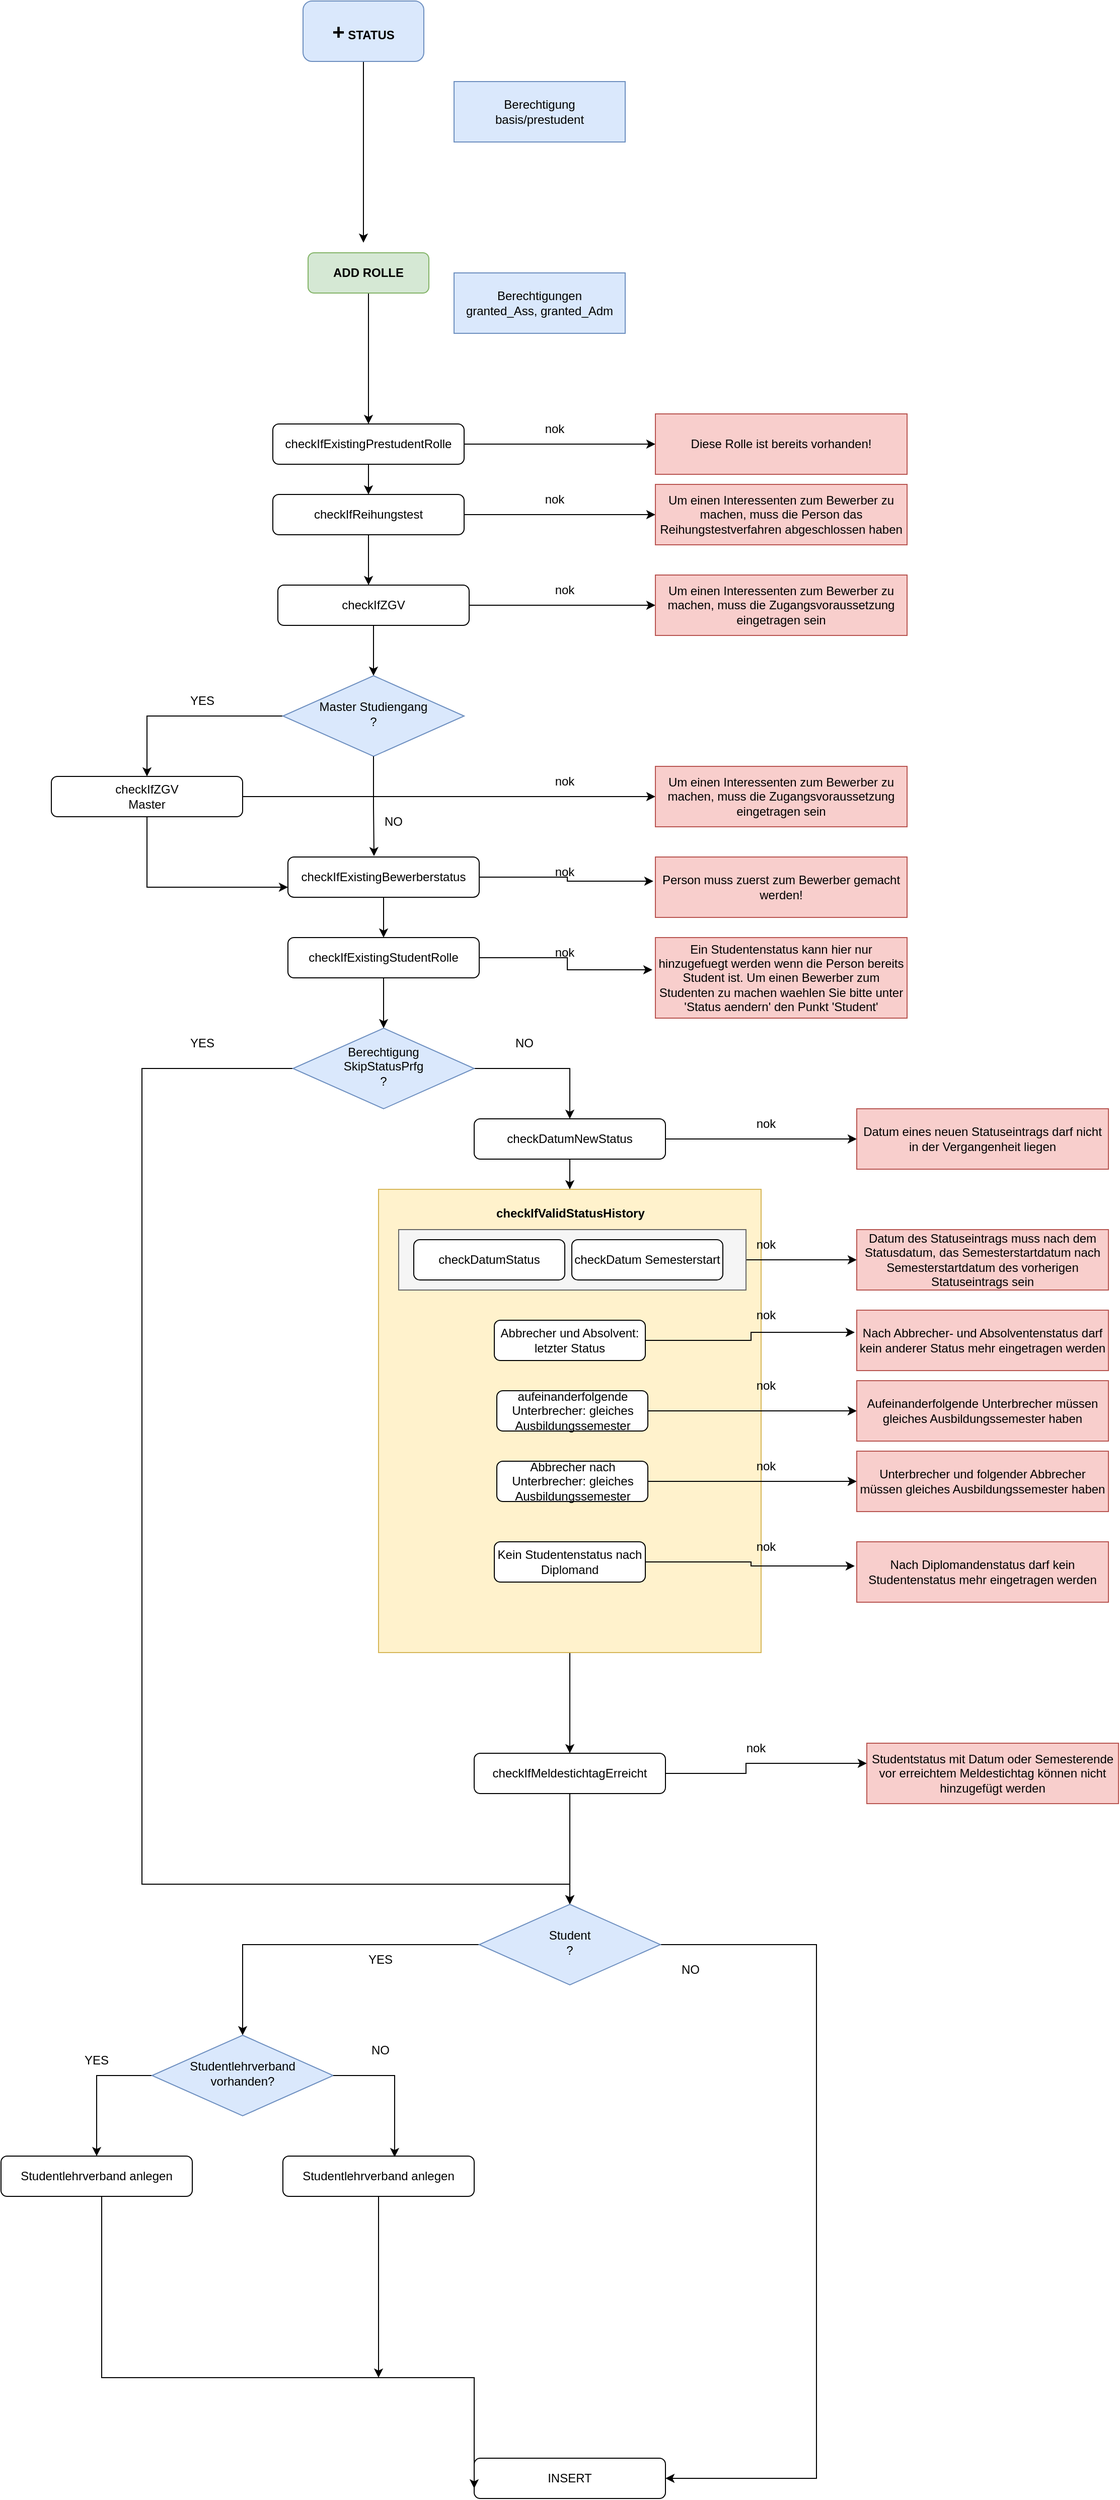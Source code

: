 <mxfile version="24.0.2" type="github" pages="2">
  <diagram id="C5RBs43oDa-KdzZeNtuy" name="NEU">
    <mxGraphModel dx="1364" dy="2084" grid="1" gridSize="10" guides="1" tooltips="1" connect="1" arrows="1" fold="1" page="1" pageScale="1" pageWidth="827" pageHeight="1169" math="0" shadow="0">
      <root>
        <mxCell id="WIyWlLk6GJQsqaUBKTNV-0" />
        <mxCell id="WIyWlLk6GJQsqaUBKTNV-1" parent="WIyWlLk6GJQsqaUBKTNV-0" />
        <mxCell id="WgASScShHNSzTHXfoos--40" style="edgeStyle=orthogonalEdgeStyle;rounded=0;orthogonalLoop=1;jettySize=auto;html=1;exitX=0.5;exitY=1;exitDx=0;exitDy=0;" edge="1" parent="WIyWlLk6GJQsqaUBKTNV-1" source="-ehW3rLhOxkiwHF0LanA-50">
          <mxGeometry relative="1" as="geometry">
            <mxPoint x="675" y="1300" as="targetPoint" />
          </mxGeometry>
        </mxCell>
        <mxCell id="BZ78nhbLjU7jXCVthc9n-18" style="edgeStyle=orthogonalEdgeStyle;rounded=0;orthogonalLoop=1;jettySize=auto;html=1;" edge="1" parent="WIyWlLk6GJQsqaUBKTNV-1" source="-ehW3rLhOxkiwHF0LanA-50">
          <mxGeometry relative="1" as="geometry">
            <mxPoint x="675" y="1400" as="targetPoint" />
          </mxGeometry>
        </mxCell>
        <mxCell id="-ehW3rLhOxkiwHF0LanA-50" value="" style="rounded=0;whiteSpace=wrap;html=1;fillColor=#fff2cc;strokeColor=#d6b656;" parent="WIyWlLk6GJQsqaUBKTNV-1" vertex="1">
          <mxGeometry x="485" y="840" width="380" height="460" as="geometry" />
        </mxCell>
        <mxCell id="WgASScShHNSzTHXfoos--30" style="edgeStyle=orthogonalEdgeStyle;rounded=0;orthogonalLoop=1;jettySize=auto;html=1;exitX=1;exitY=0.5;exitDx=0;exitDy=0;entryX=0;entryY=0.5;entryDx=0;entryDy=0;" edge="1" parent="WIyWlLk6GJQsqaUBKTNV-1" source="WgASScShHNSzTHXfoos--25" target="WgASScShHNSzTHXfoos--27">
          <mxGeometry relative="1" as="geometry" />
        </mxCell>
        <mxCell id="WgASScShHNSzTHXfoos--25" value="" style="rounded=0;whiteSpace=wrap;html=1;fillStyle=auto;fillColor=#f5f5f5;strokeColor=#666666;fontColor=#333333;" vertex="1" parent="WIyWlLk6GJQsqaUBKTNV-1">
          <mxGeometry x="505" y="880" width="345" height="60" as="geometry" />
        </mxCell>
        <mxCell id="WgASScShHNSzTHXfoos--46" style="edgeStyle=orthogonalEdgeStyle;rounded=0;orthogonalLoop=1;jettySize=auto;html=1;entryX=0.5;entryY=0;entryDx=0;entryDy=0;" edge="1" parent="WIyWlLk6GJQsqaUBKTNV-1" source="WIyWlLk6GJQsqaUBKTNV-3" target="-ehW3rLhOxkiwHF0LanA-3">
          <mxGeometry relative="1" as="geometry" />
        </mxCell>
        <mxCell id="WIyWlLk6GJQsqaUBKTNV-3" value="ADD ROLLE" style="rounded=1;whiteSpace=wrap;html=1;fontSize=12;glass=0;strokeWidth=1;shadow=0;fillColor=#d5e8d4;strokeColor=#82b366;fontStyle=1" parent="WIyWlLk6GJQsqaUBKTNV-1" vertex="1">
          <mxGeometry x="415" y="-90" width="120" height="40" as="geometry" />
        </mxCell>
        <mxCell id="-ehW3rLhOxkiwHF0LanA-60" style="edgeStyle=orthogonalEdgeStyle;rounded=0;orthogonalLoop=1;jettySize=auto;html=1;exitX=1;exitY=0.5;exitDx=0;exitDy=0;" parent="WIyWlLk6GJQsqaUBKTNV-1" source="WIyWlLk6GJQsqaUBKTNV-10" target="-ehW3rLhOxkiwHF0LanA-15" edge="1">
          <mxGeometry relative="1" as="geometry" />
        </mxCell>
        <mxCell id="-ehW3rLhOxkiwHF0LanA-64" style="edgeStyle=orthogonalEdgeStyle;rounded=0;orthogonalLoop=1;jettySize=auto;html=1;exitX=0;exitY=0.5;exitDx=0;exitDy=0;entryX=0.5;entryY=0;entryDx=0;entryDy=0;" parent="WIyWlLk6GJQsqaUBKTNV-1" source="WIyWlLk6GJQsqaUBKTNV-10" target="BZ78nhbLjU7jXCVthc9n-11" edge="1">
          <mxGeometry relative="1" as="geometry">
            <Array as="points">
              <mxPoint x="250" y="720" />
              <mxPoint x="250" y="1530" />
              <mxPoint x="675" y="1530" />
            </Array>
            <mxPoint x="315" y="1390" as="targetPoint" />
          </mxGeometry>
        </mxCell>
        <mxCell id="WIyWlLk6GJQsqaUBKTNV-10" value="&lt;div&gt;Berechtigung&lt;/div&gt;&lt;div&gt;SkipStatusPrfg&lt;br&gt;&lt;/div&gt;&lt;div&gt;?&lt;br&gt;&lt;/div&gt;" style="rhombus;whiteSpace=wrap;html=1;shadow=0;fontFamily=Helvetica;fontSize=12;align=center;strokeWidth=1;spacing=6;spacingTop=-4;fillColor=#dae8fc;strokeColor=#6c8ebf;" parent="WIyWlLk6GJQsqaUBKTNV-1" vertex="1">
          <mxGeometry x="400" y="680" width="180" height="80" as="geometry" />
        </mxCell>
        <mxCell id="-ehW3rLhOxkiwHF0LanA-2" value="&lt;div&gt;Berechtigungen&lt;/div&gt;&lt;div&gt;granted_Ass, granted_Adm&lt;br&gt; &lt;/div&gt;" style="rounded=0;whiteSpace=wrap;html=1;fillColor=#dae8fc;strokeColor=#6c8ebf;" parent="WIyWlLk6GJQsqaUBKTNV-1" vertex="1">
          <mxGeometry x="560" y="-70" width="170" height="60" as="geometry" />
        </mxCell>
        <mxCell id="-ehW3rLhOxkiwHF0LanA-38" style="edgeStyle=orthogonalEdgeStyle;rounded=0;orthogonalLoop=1;jettySize=auto;html=1;entryX=0.5;entryY=0;entryDx=0;entryDy=0;" parent="WIyWlLk6GJQsqaUBKTNV-1" source="-ehW3rLhOxkiwHF0LanA-3" target="-ehW3rLhOxkiwHF0LanA-6" edge="1">
          <mxGeometry relative="1" as="geometry" />
        </mxCell>
        <mxCell id="WgASScShHNSzTHXfoos--16" style="edgeStyle=orthogonalEdgeStyle;rounded=0;orthogonalLoop=1;jettySize=auto;html=1;exitX=1;exitY=0.5;exitDx=0;exitDy=0;entryX=0;entryY=0.5;entryDx=0;entryDy=0;" edge="1" parent="WIyWlLk6GJQsqaUBKTNV-1" source="-ehW3rLhOxkiwHF0LanA-3" target="WgASScShHNSzTHXfoos--14">
          <mxGeometry relative="1" as="geometry" />
        </mxCell>
        <mxCell id="-ehW3rLhOxkiwHF0LanA-3" value="&lt;div&gt;checkIfExistingPrestudentRolle&lt;/div&gt;" style="rounded=1;whiteSpace=wrap;html=1;fontSize=12;glass=0;strokeWidth=1;shadow=0;" parent="WIyWlLk6GJQsqaUBKTNV-1" vertex="1">
          <mxGeometry x="380" y="80" width="190" height="40" as="geometry" />
        </mxCell>
        <mxCell id="WgASScShHNSzTHXfoos--13" style="edgeStyle=orthogonalEdgeStyle;rounded=0;orthogonalLoop=1;jettySize=auto;html=1;exitX=1;exitY=0.5;exitDx=0;exitDy=0;" edge="1" parent="WIyWlLk6GJQsqaUBKTNV-1" source="-ehW3rLhOxkiwHF0LanA-6" target="WgASScShHNSzTHXfoos--11">
          <mxGeometry relative="1" as="geometry" />
        </mxCell>
        <mxCell id="-ehW3rLhOxkiwHF0LanA-6" value="&lt;div&gt;checkIfReihungstest&lt;/div&gt;" style="rounded=1;whiteSpace=wrap;html=1;fontSize=12;glass=0;strokeWidth=1;shadow=0;" parent="WIyWlLk6GJQsqaUBKTNV-1" vertex="1">
          <mxGeometry x="380" y="150" width="190" height="40" as="geometry" />
        </mxCell>
        <mxCell id="-ehW3rLhOxkiwHF0LanA-40" style="edgeStyle=orthogonalEdgeStyle;rounded=0;orthogonalLoop=1;jettySize=auto;html=1;entryX=0.5;entryY=0;entryDx=0;entryDy=0;" parent="WIyWlLk6GJQsqaUBKTNV-1" source="-ehW3rLhOxkiwHF0LanA-7" target="-ehW3rLhOxkiwHF0LanA-19" edge="1">
          <mxGeometry relative="1" as="geometry" />
        </mxCell>
        <mxCell id="WgASScShHNSzTHXfoos--5" style="edgeStyle=orthogonalEdgeStyle;rounded=0;orthogonalLoop=1;jettySize=auto;html=1;exitX=1;exitY=0.5;exitDx=0;exitDy=0;" edge="1" parent="WIyWlLk6GJQsqaUBKTNV-1" source="-ehW3rLhOxkiwHF0LanA-7" target="WgASScShHNSzTHXfoos--4">
          <mxGeometry relative="1" as="geometry" />
        </mxCell>
        <mxCell id="-ehW3rLhOxkiwHF0LanA-7" value="&lt;div&gt;checkIfZGV&lt;/div&gt;" style="rounded=1;whiteSpace=wrap;html=1;fontSize=12;glass=0;strokeWidth=1;shadow=0;" parent="WIyWlLk6GJQsqaUBKTNV-1" vertex="1">
          <mxGeometry x="385" y="240" width="190" height="40" as="geometry" />
        </mxCell>
        <mxCell id="-ehW3rLhOxkiwHF0LanA-31" style="edgeStyle=orthogonalEdgeStyle;rounded=0;orthogonalLoop=1;jettySize=auto;html=1;exitX=0.5;exitY=1;exitDx=0;exitDy=0;entryX=0;entryY=0.75;entryDx=0;entryDy=0;" parent="WIyWlLk6GJQsqaUBKTNV-1" source="-ehW3rLhOxkiwHF0LanA-9" target="-ehW3rLhOxkiwHF0LanA-10" edge="1">
          <mxGeometry relative="1" as="geometry" />
        </mxCell>
        <mxCell id="WgASScShHNSzTHXfoos--7" style="edgeStyle=orthogonalEdgeStyle;rounded=0;orthogonalLoop=1;jettySize=auto;html=1;" edge="1" parent="WIyWlLk6GJQsqaUBKTNV-1" source="-ehW3rLhOxkiwHF0LanA-9" target="WgASScShHNSzTHXfoos--6">
          <mxGeometry relative="1" as="geometry" />
        </mxCell>
        <mxCell id="-ehW3rLhOxkiwHF0LanA-9" value="&lt;div&gt;checkIfZGV&lt;/div&gt;Master" style="rounded=1;whiteSpace=wrap;html=1;fontSize=12;glass=0;strokeWidth=1;shadow=0;" parent="WIyWlLk6GJQsqaUBKTNV-1" vertex="1">
          <mxGeometry x="160" y="430" width="190" height="40" as="geometry" />
        </mxCell>
        <mxCell id="-ehW3rLhOxkiwHF0LanA-32" style="edgeStyle=orthogonalEdgeStyle;rounded=0;orthogonalLoop=1;jettySize=auto;html=1;entryX=0.5;entryY=0;entryDx=0;entryDy=0;" parent="WIyWlLk6GJQsqaUBKTNV-1" source="-ehW3rLhOxkiwHF0LanA-10" target="-ehW3rLhOxkiwHF0LanA-11" edge="1">
          <mxGeometry relative="1" as="geometry" />
        </mxCell>
        <mxCell id="-ehW3rLhOxkiwHF0LanA-10" value="&lt;div&gt;checkIfExistingBewerberstatus&lt;/div&gt;" style="rounded=1;whiteSpace=wrap;html=1;fontSize=12;glass=0;strokeWidth=1;shadow=0;" parent="WIyWlLk6GJQsqaUBKTNV-1" vertex="1">
          <mxGeometry x="395" y="510" width="190" height="40" as="geometry" />
        </mxCell>
        <mxCell id="-ehW3rLhOxkiwHF0LanA-33" value="" style="edgeStyle=orthogonalEdgeStyle;rounded=0;orthogonalLoop=1;jettySize=auto;html=1;" parent="WIyWlLk6GJQsqaUBKTNV-1" source="-ehW3rLhOxkiwHF0LanA-11" target="WIyWlLk6GJQsqaUBKTNV-10" edge="1">
          <mxGeometry relative="1" as="geometry" />
        </mxCell>
        <mxCell id="-ehW3rLhOxkiwHF0LanA-11" value="&lt;div&gt;checkIfExistingStudentRolle&lt;/div&gt;" style="rounded=1;whiteSpace=wrap;html=1;fontSize=12;glass=0;strokeWidth=1;shadow=0;" parent="WIyWlLk6GJQsqaUBKTNV-1" vertex="1">
          <mxGeometry x="395" y="590" width="190" height="40" as="geometry" />
        </mxCell>
        <mxCell id="-ehW3rLhOxkiwHF0LanA-14" value="NO" style="text;html=1;align=center;verticalAlign=middle;whiteSpace=wrap;rounded=0;" parent="WIyWlLk6GJQsqaUBKTNV-1" vertex="1">
          <mxGeometry x="600" y="680" width="60" height="30" as="geometry" />
        </mxCell>
        <mxCell id="-ehW3rLhOxkiwHF0LanA-42" style="edgeStyle=orthogonalEdgeStyle;rounded=0;orthogonalLoop=1;jettySize=auto;html=1;" parent="WIyWlLk6GJQsqaUBKTNV-1" source="-ehW3rLhOxkiwHF0LanA-19" target="-ehW3rLhOxkiwHF0LanA-9" edge="1">
          <mxGeometry relative="1" as="geometry" />
        </mxCell>
        <mxCell id="-ehW3rLhOxkiwHF0LanA-19" value="&lt;div&gt;Master Studiengang&lt;/div&gt;&lt;div&gt;?&lt;/div&gt;" style="rhombus;whiteSpace=wrap;html=1;shadow=0;fontFamily=Helvetica;fontSize=12;align=center;strokeWidth=1;spacing=6;spacingTop=-4;fillColor=#dae8fc;strokeColor=#6c8ebf;" parent="WIyWlLk6GJQsqaUBKTNV-1" vertex="1">
          <mxGeometry x="390" y="330" width="180" height="80" as="geometry" />
        </mxCell>
        <mxCell id="-ehW3rLhOxkiwHF0LanA-21" style="edgeStyle=orthogonalEdgeStyle;rounded=0;orthogonalLoop=1;jettySize=auto;html=1;exitX=0.5;exitY=1;exitDx=0;exitDy=0;entryX=0.45;entryY=-0.021;entryDx=0;entryDy=0;entryPerimeter=0;" parent="WIyWlLk6GJQsqaUBKTNV-1" source="-ehW3rLhOxkiwHF0LanA-19" target="-ehW3rLhOxkiwHF0LanA-10" edge="1">
          <mxGeometry relative="1" as="geometry" />
        </mxCell>
        <mxCell id="-ehW3rLhOxkiwHF0LanA-22" value="NO" style="text;html=1;align=center;verticalAlign=middle;whiteSpace=wrap;rounded=0;" parent="WIyWlLk6GJQsqaUBKTNV-1" vertex="1">
          <mxGeometry x="470" y="460" width="60" height="30" as="geometry" />
        </mxCell>
        <mxCell id="-ehW3rLhOxkiwHF0LanA-23" value="YES" style="text;html=1;align=center;verticalAlign=middle;whiteSpace=wrap;rounded=0;" parent="WIyWlLk6GJQsqaUBKTNV-1" vertex="1">
          <mxGeometry x="280" y="340" width="60" height="30" as="geometry" />
        </mxCell>
        <mxCell id="-ehW3rLhOxkiwHF0LanA-39" style="edgeStyle=orthogonalEdgeStyle;rounded=0;orthogonalLoop=1;jettySize=auto;html=1;entryX=0.474;entryY=0;entryDx=0;entryDy=0;entryPerimeter=0;" parent="WIyWlLk6GJQsqaUBKTNV-1" source="-ehW3rLhOxkiwHF0LanA-6" target="-ehW3rLhOxkiwHF0LanA-7" edge="1">
          <mxGeometry relative="1" as="geometry" />
        </mxCell>
        <mxCell id="-ehW3rLhOxkiwHF0LanA-44" value="&lt;div&gt;checkDatumStatus&lt;/div&gt;" style="rounded=1;whiteSpace=wrap;html=1;fontSize=12;glass=0;strokeWidth=1;shadow=0;" parent="WIyWlLk6GJQsqaUBKTNV-1" vertex="1">
          <mxGeometry x="520" y="890" width="150" height="40" as="geometry" />
        </mxCell>
        <mxCell id="-ehW3rLhOxkiwHF0LanA-45" value="&lt;div&gt;checkDatum Semesterstart&lt;br&gt;&lt;/div&gt;" style="rounded=1;whiteSpace=wrap;html=1;fontSize=12;glass=0;strokeWidth=1;shadow=0;" parent="WIyWlLk6GJQsqaUBKTNV-1" vertex="1">
          <mxGeometry x="677" y="890" width="150" height="40" as="geometry" />
        </mxCell>
        <mxCell id="-ehW3rLhOxkiwHF0LanA-46" value="&lt;div&gt;Abbrecher und Absolvent:&lt;/div&gt;&lt;div&gt;letzter Status&lt;br&gt;&lt;/div&gt;" style="rounded=1;whiteSpace=wrap;html=1;fontSize=12;glass=0;strokeWidth=1;shadow=0;" parent="WIyWlLk6GJQsqaUBKTNV-1" vertex="1">
          <mxGeometry x="600" y="970" width="150" height="40" as="geometry" />
        </mxCell>
        <mxCell id="WgASScShHNSzTHXfoos--37" style="edgeStyle=orthogonalEdgeStyle;rounded=0;orthogonalLoop=1;jettySize=auto;html=1;entryX=0;entryY=0.5;entryDx=0;entryDy=0;" edge="1" parent="WIyWlLk6GJQsqaUBKTNV-1" source="-ehW3rLhOxkiwHF0LanA-47" target="WgASScShHNSzTHXfoos--35">
          <mxGeometry relative="1" as="geometry" />
        </mxCell>
        <mxCell id="-ehW3rLhOxkiwHF0LanA-47" value="aufeinanderfolgende Unterbrecher: gleiches Ausbildungssemester" style="rounded=1;whiteSpace=wrap;html=1;fontSize=12;glass=0;strokeWidth=1;shadow=0;" parent="WIyWlLk6GJQsqaUBKTNV-1" vertex="1">
          <mxGeometry x="602.5" y="1040" width="150" height="40" as="geometry" />
        </mxCell>
        <mxCell id="-ehW3rLhOxkiwHF0LanA-48" value="Kein Studentenstatus nach Diplomand" style="rounded=1;whiteSpace=wrap;html=1;fontSize=12;glass=0;strokeWidth=1;shadow=0;" parent="WIyWlLk6GJQsqaUBKTNV-1" vertex="1">
          <mxGeometry x="600" y="1190" width="150" height="40" as="geometry" />
        </mxCell>
        <mxCell id="WgASScShHNSzTHXfoos--41" style="edgeStyle=orthogonalEdgeStyle;rounded=0;orthogonalLoop=1;jettySize=auto;html=1;entryX=0;entryY=0.5;entryDx=0;entryDy=0;" edge="1" parent="WIyWlLk6GJQsqaUBKTNV-1" source="-ehW3rLhOxkiwHF0LanA-49" target="WgASScShHNSzTHXfoos--39">
          <mxGeometry relative="1" as="geometry" />
        </mxCell>
        <mxCell id="-ehW3rLhOxkiwHF0LanA-49" value="Abbrecher nach Unterbrecher: gleiches Ausbildungssemester" style="rounded=1;whiteSpace=wrap;html=1;fontSize=12;glass=0;strokeWidth=1;shadow=0;" parent="WIyWlLk6GJQsqaUBKTNV-1" vertex="1">
          <mxGeometry x="602.5" y="1110" width="150" height="40" as="geometry" />
        </mxCell>
        <mxCell id="-ehW3rLhOxkiwHF0LanA-53" value="YES" style="text;html=1;align=center;verticalAlign=middle;whiteSpace=wrap;rounded=0;" parent="WIyWlLk6GJQsqaUBKTNV-1" vertex="1">
          <mxGeometry x="280" y="680" width="60" height="30" as="geometry" />
        </mxCell>
        <mxCell id="-ehW3rLhOxkiwHF0LanA-61" style="edgeStyle=orthogonalEdgeStyle;rounded=0;orthogonalLoop=1;jettySize=auto;html=1;entryX=0.5;entryY=0;entryDx=0;entryDy=0;" parent="WIyWlLk6GJQsqaUBKTNV-1" source="-ehW3rLhOxkiwHF0LanA-15" target="-ehW3rLhOxkiwHF0LanA-50" edge="1">
          <mxGeometry relative="1" as="geometry" />
        </mxCell>
        <mxCell id="WgASScShHNSzTHXfoos--3" style="edgeStyle=orthogonalEdgeStyle;rounded=0;orthogonalLoop=1;jettySize=auto;html=1;exitX=1;exitY=0.5;exitDx=0;exitDy=0;" edge="1" parent="WIyWlLk6GJQsqaUBKTNV-1" source="-ehW3rLhOxkiwHF0LanA-15" target="WgASScShHNSzTHXfoos--2">
          <mxGeometry relative="1" as="geometry" />
        </mxCell>
        <mxCell id="-ehW3rLhOxkiwHF0LanA-15" value="&lt;div&gt;checkDatumNewStatus&lt;/div&gt;" style="rounded=1;whiteSpace=wrap;html=1;fontSize=12;glass=0;strokeWidth=1;shadow=0;" parent="WIyWlLk6GJQsqaUBKTNV-1" vertex="1">
          <mxGeometry x="580" y="770" width="190" height="40" as="geometry" />
        </mxCell>
        <mxCell id="WgASScShHNSzTHXfoos--2" value="Datum eines neuen Statuseintrags darf nicht in der Vergangenheit liegen" style="rounded=0;whiteSpace=wrap;html=1;fillColor=#f8cecc;strokeColor=#b85450;" vertex="1" parent="WIyWlLk6GJQsqaUBKTNV-1">
          <mxGeometry x="960" y="760" width="250" height="60" as="geometry" />
        </mxCell>
        <mxCell id="WgASScShHNSzTHXfoos--4" value="Um einen Interessenten zum Bewerber zu machen, muss die Zugangsvoraussetzung eingetragen sein" style="rounded=0;whiteSpace=wrap;html=1;fillColor=#f8cecc;strokeColor=#b85450;" vertex="1" parent="WIyWlLk6GJQsqaUBKTNV-1">
          <mxGeometry x="760" y="230" width="250" height="60" as="geometry" />
        </mxCell>
        <mxCell id="WgASScShHNSzTHXfoos--6" value="Um einen Interessenten zum Bewerber zu machen, muss die Zugangsvoraussetzung eingetragen sein" style="rounded=0;whiteSpace=wrap;html=1;fillColor=#f8cecc;strokeColor=#b85450;" vertex="1" parent="WIyWlLk6GJQsqaUBKTNV-1">
          <mxGeometry x="760" y="420" width="250" height="60" as="geometry" />
        </mxCell>
        <mxCell id="WgASScShHNSzTHXfoos--8" value="nok" style="text;html=1;align=center;verticalAlign=middle;whiteSpace=wrap;rounded=0;" vertex="1" parent="WIyWlLk6GJQsqaUBKTNV-1">
          <mxGeometry x="640" y="230" width="60" height="30" as="geometry" />
        </mxCell>
        <mxCell id="WgASScShHNSzTHXfoos--9" value="nok" style="text;html=1;align=center;verticalAlign=middle;whiteSpace=wrap;rounded=0;" vertex="1" parent="WIyWlLk6GJQsqaUBKTNV-1">
          <mxGeometry x="640" y="420" width="60" height="30" as="geometry" />
        </mxCell>
        <mxCell id="WgASScShHNSzTHXfoos--10" value="nok" style="text;html=1;align=center;verticalAlign=middle;whiteSpace=wrap;rounded=0;" vertex="1" parent="WIyWlLk6GJQsqaUBKTNV-1">
          <mxGeometry x="840" y="760" width="60" height="30" as="geometry" />
        </mxCell>
        <mxCell id="WgASScShHNSzTHXfoos--11" value="Um einen Interessenten zum Bewerber zu machen, muss die Person das Reihungstestverfahren abgeschlossen haben" style="rounded=0;whiteSpace=wrap;html=1;fillColor=#f8cecc;strokeColor=#b85450;" vertex="1" parent="WIyWlLk6GJQsqaUBKTNV-1">
          <mxGeometry x="760" y="140" width="250" height="60" as="geometry" />
        </mxCell>
        <mxCell id="WgASScShHNSzTHXfoos--12" value="nok" style="text;html=1;align=center;verticalAlign=middle;whiteSpace=wrap;rounded=0;" vertex="1" parent="WIyWlLk6GJQsqaUBKTNV-1">
          <mxGeometry x="630" y="140" width="60" height="30" as="geometry" />
        </mxCell>
        <mxCell id="WgASScShHNSzTHXfoos--14" value="Diese Rolle ist bereits vorhanden!" style="rounded=0;whiteSpace=wrap;html=1;fillColor=#f8cecc;strokeColor=#b85450;" vertex="1" parent="WIyWlLk6GJQsqaUBKTNV-1">
          <mxGeometry x="760" y="70" width="250" height="60" as="geometry" />
        </mxCell>
        <mxCell id="WgASScShHNSzTHXfoos--15" value="nok" style="text;html=1;align=center;verticalAlign=middle;whiteSpace=wrap;rounded=0;" vertex="1" parent="WIyWlLk6GJQsqaUBKTNV-1">
          <mxGeometry x="630" y="70" width="60" height="30" as="geometry" />
        </mxCell>
        <mxCell id="WgASScShHNSzTHXfoos--17" value="Person muss zuerst zum Bewerber gemacht werden!" style="rounded=0;whiteSpace=wrap;html=1;fillColor=#f8cecc;strokeColor=#b85450;" vertex="1" parent="WIyWlLk6GJQsqaUBKTNV-1">
          <mxGeometry x="760" y="510" width="250" height="60" as="geometry" />
        </mxCell>
        <mxCell id="WgASScShHNSzTHXfoos--18" value="nok" style="text;html=1;align=center;verticalAlign=middle;whiteSpace=wrap;rounded=0;" vertex="1" parent="WIyWlLk6GJQsqaUBKTNV-1">
          <mxGeometry x="640" y="510" width="60" height="30" as="geometry" />
        </mxCell>
        <mxCell id="WgASScShHNSzTHXfoos--19" style="edgeStyle=orthogonalEdgeStyle;rounded=0;orthogonalLoop=1;jettySize=auto;html=1;entryX=-0.008;entryY=0.4;entryDx=0;entryDy=0;entryPerimeter=0;" edge="1" parent="WIyWlLk6GJQsqaUBKTNV-1" source="-ehW3rLhOxkiwHF0LanA-10" target="WgASScShHNSzTHXfoos--17">
          <mxGeometry relative="1" as="geometry" />
        </mxCell>
        <mxCell id="WgASScShHNSzTHXfoos--20" value="Ein Studentenstatus kann hier nur hinzugefuegt werden wenn die Person bereits Student ist. Um einen Bewerber zum Studenten zu machen waehlen Sie bitte unter &#39;Status aendern&#39; den Punkt &#39;Student&#39;" style="rounded=0;whiteSpace=wrap;html=1;fillColor=#f8cecc;strokeColor=#b85450;" vertex="1" parent="WIyWlLk6GJQsqaUBKTNV-1">
          <mxGeometry x="760" y="590" width="250" height="80" as="geometry" />
        </mxCell>
        <mxCell id="WgASScShHNSzTHXfoos--21" value="nok" style="text;html=1;align=center;verticalAlign=middle;whiteSpace=wrap;rounded=0;" vertex="1" parent="WIyWlLk6GJQsqaUBKTNV-1">
          <mxGeometry x="640" y="590" width="60" height="30" as="geometry" />
        </mxCell>
        <mxCell id="WgASScShHNSzTHXfoos--22" style="edgeStyle=orthogonalEdgeStyle;rounded=0;orthogonalLoop=1;jettySize=auto;html=1;exitX=1;exitY=0.5;exitDx=0;exitDy=0;entryX=-0.012;entryY=0.4;entryDx=0;entryDy=0;entryPerimeter=0;" edge="1" parent="WIyWlLk6GJQsqaUBKTNV-1" source="-ehW3rLhOxkiwHF0LanA-11" target="WgASScShHNSzTHXfoos--20">
          <mxGeometry relative="1" as="geometry" />
        </mxCell>
        <mxCell id="WgASScShHNSzTHXfoos--24" value="checkIfValidStatusHistory" style="text;whiteSpace=wrap;fontStyle=1" vertex="1" parent="WIyWlLk6GJQsqaUBKTNV-1">
          <mxGeometry x="600" y="850" width="170" height="40" as="geometry" />
        </mxCell>
        <mxCell id="WgASScShHNSzTHXfoos--27" value="Datum des Statuseintrags muss nach dem Statusdatum, das Semesterstartdatum nach Semesterstartdatum des vorherigen Statuseintrags sein" style="rounded=0;whiteSpace=wrap;html=1;fillColor=#f8cecc;strokeColor=#b85450;" vertex="1" parent="WIyWlLk6GJQsqaUBKTNV-1">
          <mxGeometry x="960" y="880" width="250" height="60" as="geometry" />
        </mxCell>
        <mxCell id="WgASScShHNSzTHXfoos--28" value="nok" style="text;html=1;align=center;verticalAlign=middle;whiteSpace=wrap;rounded=0;" vertex="1" parent="WIyWlLk6GJQsqaUBKTNV-1">
          <mxGeometry x="840" y="880" width="60" height="30" as="geometry" />
        </mxCell>
        <mxCell id="WgASScShHNSzTHXfoos--31" value="Nach Abbrecher- und Absolventenstatus darf kein anderer Status mehr eingetragen werden" style="rounded=0;whiteSpace=wrap;html=1;fillColor=#f8cecc;strokeColor=#b85450;" vertex="1" parent="WIyWlLk6GJQsqaUBKTNV-1">
          <mxGeometry x="960" y="960" width="250" height="60" as="geometry" />
        </mxCell>
        <mxCell id="WgASScShHNSzTHXfoos--33" value="nok" style="text;html=1;align=center;verticalAlign=middle;whiteSpace=wrap;rounded=0;" vertex="1" parent="WIyWlLk6GJQsqaUBKTNV-1">
          <mxGeometry x="840" y="950" width="60" height="30" as="geometry" />
        </mxCell>
        <mxCell id="WgASScShHNSzTHXfoos--34" style="edgeStyle=orthogonalEdgeStyle;rounded=0;orthogonalLoop=1;jettySize=auto;html=1;exitX=1;exitY=0.5;exitDx=0;exitDy=0;entryX=-0.008;entryY=0.367;entryDx=0;entryDy=0;entryPerimeter=0;" edge="1" parent="WIyWlLk6GJQsqaUBKTNV-1" source="-ehW3rLhOxkiwHF0LanA-46" target="WgASScShHNSzTHXfoos--31">
          <mxGeometry relative="1" as="geometry" />
        </mxCell>
        <mxCell id="WgASScShHNSzTHXfoos--35" value="Aufeinanderfolgende Unterbrecher müssen gleiches Ausbildungssemester haben" style="rounded=0;whiteSpace=wrap;html=1;fillColor=#f8cecc;strokeColor=#b85450;" vertex="1" parent="WIyWlLk6GJQsqaUBKTNV-1">
          <mxGeometry x="960" y="1030" width="250" height="60" as="geometry" />
        </mxCell>
        <mxCell id="WgASScShHNSzTHXfoos--38" value="nok" style="text;html=1;align=center;verticalAlign=middle;whiteSpace=wrap;rounded=0;" vertex="1" parent="WIyWlLk6GJQsqaUBKTNV-1">
          <mxGeometry x="840" y="1020" width="60" height="30" as="geometry" />
        </mxCell>
        <mxCell id="WgASScShHNSzTHXfoos--39" value="Unterbrecher und folgender Abbrecher müssen gleiches Ausbildungssemester haben" style="rounded=0;whiteSpace=wrap;html=1;fillColor=#f8cecc;strokeColor=#b85450;" vertex="1" parent="WIyWlLk6GJQsqaUBKTNV-1">
          <mxGeometry x="960" y="1100" width="250" height="60" as="geometry" />
        </mxCell>
        <mxCell id="WgASScShHNSzTHXfoos--42" value="nok" style="text;html=1;align=center;verticalAlign=middle;whiteSpace=wrap;rounded=0;" vertex="1" parent="WIyWlLk6GJQsqaUBKTNV-1">
          <mxGeometry x="840" y="1100" width="60" height="30" as="geometry" />
        </mxCell>
        <mxCell id="WgASScShHNSzTHXfoos--43" value="Nach Diplomandenstatus darf kein Studentenstatus mehr eingetragen werden" style="rounded=0;whiteSpace=wrap;html=1;fillColor=#f8cecc;strokeColor=#b85450;" vertex="1" parent="WIyWlLk6GJQsqaUBKTNV-1">
          <mxGeometry x="960" y="1190" width="250" height="60" as="geometry" />
        </mxCell>
        <mxCell id="WgASScShHNSzTHXfoos--44" style="edgeStyle=orthogonalEdgeStyle;rounded=0;orthogonalLoop=1;jettySize=auto;html=1;exitX=1;exitY=0.5;exitDx=0;exitDy=0;entryX=-0.008;entryY=0.4;entryDx=0;entryDy=0;entryPerimeter=0;" edge="1" parent="WIyWlLk6GJQsqaUBKTNV-1" source="-ehW3rLhOxkiwHF0LanA-48" target="WgASScShHNSzTHXfoos--43">
          <mxGeometry relative="1" as="geometry" />
        </mxCell>
        <mxCell id="WgASScShHNSzTHXfoos--45" value="nok" style="text;html=1;align=center;verticalAlign=middle;whiteSpace=wrap;rounded=0;" vertex="1" parent="WIyWlLk6GJQsqaUBKTNV-1">
          <mxGeometry x="840" y="1180" width="60" height="30" as="geometry" />
        </mxCell>
        <mxCell id="TXthTZx315iQMWLDHzZS-0" style="edgeStyle=orthogonalEdgeStyle;rounded=0;orthogonalLoop=1;jettySize=auto;html=1;" edge="1" parent="WIyWlLk6GJQsqaUBKTNV-1" source="WgASScShHNSzTHXfoos--47">
          <mxGeometry relative="1" as="geometry">
            <mxPoint x="470" y="-100" as="targetPoint" />
          </mxGeometry>
        </mxCell>
        <mxCell id="WgASScShHNSzTHXfoos--47" value="&lt;font style=&quot;font-size: 21px;&quot;&gt;+&lt;/font&gt; STATUS" style="rounded=1;whiteSpace=wrap;html=1;fillColor=#dae8fc;strokeColor=#6c8ebf;fontStyle=1" vertex="1" parent="WIyWlLk6GJQsqaUBKTNV-1">
          <mxGeometry x="410" y="-340" width="120" height="60" as="geometry" />
        </mxCell>
        <mxCell id="WgASScShHNSzTHXfoos--50" value="&lt;div&gt;Berechtigung&lt;/div&gt;&lt;div&gt;basis/prestudent&lt;br&gt; &lt;/div&gt;" style="rounded=0;whiteSpace=wrap;html=1;fillColor=#dae8fc;strokeColor=#6c8ebf;" vertex="1" parent="WIyWlLk6GJQsqaUBKTNV-1">
          <mxGeometry x="560" y="-260" width="170" height="60" as="geometry" />
        </mxCell>
        <mxCell id="BZ78nhbLjU7jXCVthc9n-9" style="edgeStyle=orthogonalEdgeStyle;rounded=0;orthogonalLoop=1;jettySize=auto;html=1;exitX=0;exitY=0.5;exitDx=0;exitDy=0;entryX=0.5;entryY=0;entryDx=0;entryDy=0;" edge="1" parent="WIyWlLk6GJQsqaUBKTNV-1" source="BZ78nhbLjU7jXCVthc9n-11" target="BZ78nhbLjU7jXCVthc9n-23">
          <mxGeometry relative="1" as="geometry">
            <mxPoint x="452" y="1680" as="targetPoint" />
          </mxGeometry>
        </mxCell>
        <mxCell id="BZ78nhbLjU7jXCVthc9n-10" style="edgeStyle=orthogonalEdgeStyle;rounded=0;orthogonalLoop=1;jettySize=auto;html=1;exitX=1;exitY=0.5;exitDx=0;exitDy=0;entryX=1;entryY=0.5;entryDx=0;entryDy=0;" edge="1" parent="WIyWlLk6GJQsqaUBKTNV-1" source="BZ78nhbLjU7jXCVthc9n-11" target="BZ78nhbLjU7jXCVthc9n-13">
          <mxGeometry relative="1" as="geometry">
            <Array as="points">
              <mxPoint x="920" y="1590" />
              <mxPoint x="920" y="2120" />
            </Array>
          </mxGeometry>
        </mxCell>
        <mxCell id="BZ78nhbLjU7jXCVthc9n-11" value="&lt;div&gt;Student&lt;/div&gt;&lt;div&gt;?&lt;br&gt;&lt;/div&gt;" style="rhombus;whiteSpace=wrap;html=1;shadow=0;fontFamily=Helvetica;fontSize=12;align=center;strokeWidth=1;spacing=6;spacingTop=-4;fillColor=#dae8fc;strokeColor=#6c8ebf;" vertex="1" parent="WIyWlLk6GJQsqaUBKTNV-1">
          <mxGeometry x="585" y="1550" width="180" height="80" as="geometry" />
        </mxCell>
        <mxCell id="BZ78nhbLjU7jXCVthc9n-12" value="YES" style="text;html=1;align=center;verticalAlign=middle;whiteSpace=wrap;rounded=0;" vertex="1" parent="WIyWlLk6GJQsqaUBKTNV-1">
          <mxGeometry x="457" y="1590" width="60" height="30" as="geometry" />
        </mxCell>
        <mxCell id="BZ78nhbLjU7jXCVthc9n-13" value="INSERT" style="rounded=1;whiteSpace=wrap;html=1;fontSize=12;glass=0;strokeWidth=1;shadow=0;" vertex="1" parent="WIyWlLk6GJQsqaUBKTNV-1">
          <mxGeometry x="580" y="2100" width="190" height="40" as="geometry" />
        </mxCell>
        <mxCell id="BZ78nhbLjU7jXCVthc9n-15" value="NO" style="text;html=1;align=center;verticalAlign=middle;whiteSpace=wrap;rounded=0;" vertex="1" parent="WIyWlLk6GJQsqaUBKTNV-1">
          <mxGeometry x="765" y="1600" width="60" height="30" as="geometry" />
        </mxCell>
        <mxCell id="BZ78nhbLjU7jXCVthc9n-19" style="edgeStyle=orthogonalEdgeStyle;rounded=0;orthogonalLoop=1;jettySize=auto;html=1;exitX=0.5;exitY=1;exitDx=0;exitDy=0;entryX=0.5;entryY=0;entryDx=0;entryDy=0;" edge="1" parent="WIyWlLk6GJQsqaUBKTNV-1" source="BZ78nhbLjU7jXCVthc9n-17" target="BZ78nhbLjU7jXCVthc9n-11">
          <mxGeometry relative="1" as="geometry" />
        </mxCell>
        <mxCell id="BZ78nhbLjU7jXCVthc9n-22" style="edgeStyle=orthogonalEdgeStyle;rounded=0;orthogonalLoop=1;jettySize=auto;html=1;exitX=1;exitY=0.5;exitDx=0;exitDy=0;" edge="1" parent="WIyWlLk6GJQsqaUBKTNV-1" source="BZ78nhbLjU7jXCVthc9n-17" target="BZ78nhbLjU7jXCVthc9n-21">
          <mxGeometry relative="1" as="geometry">
            <Array as="points">
              <mxPoint x="850" y="1420" />
              <mxPoint x="850" y="1410" />
            </Array>
          </mxGeometry>
        </mxCell>
        <mxCell id="BZ78nhbLjU7jXCVthc9n-17" value="&lt;div&gt;checkIfMeldestichtagErreicht&lt;br&gt;&lt;/div&gt;" style="rounded=1;whiteSpace=wrap;html=1;fontSize=12;glass=0;strokeWidth=1;shadow=0;" vertex="1" parent="WIyWlLk6GJQsqaUBKTNV-1">
          <mxGeometry x="580" y="1400" width="190" height="40" as="geometry" />
        </mxCell>
        <mxCell id="BZ78nhbLjU7jXCVthc9n-20" value="nok" style="text;html=1;align=center;verticalAlign=middle;whiteSpace=wrap;rounded=0;" vertex="1" parent="WIyWlLk6GJQsqaUBKTNV-1">
          <mxGeometry x="820" y="1380" width="80" height="30" as="geometry" />
        </mxCell>
        <mxCell id="BZ78nhbLjU7jXCVthc9n-21" value="Studentstatus mit Datum oder Semesterende vor erreichtem Meldestichtag können nicht hinzugefügt werden" style="rounded=0;whiteSpace=wrap;html=1;fillColor=#f8cecc;strokeColor=#b85450;" vertex="1" parent="WIyWlLk6GJQsqaUBKTNV-1">
          <mxGeometry x="970" y="1390" width="250" height="60" as="geometry" />
        </mxCell>
        <mxCell id="BZ78nhbLjU7jXCVthc9n-27" style="edgeStyle=orthogonalEdgeStyle;rounded=0;orthogonalLoop=1;jettySize=auto;html=1;exitX=0;exitY=0.5;exitDx=0;exitDy=0;entryX=0.5;entryY=0;entryDx=0;entryDy=0;" edge="1" parent="WIyWlLk6GJQsqaUBKTNV-1" source="BZ78nhbLjU7jXCVthc9n-23" target="BZ78nhbLjU7jXCVthc9n-26">
          <mxGeometry relative="1" as="geometry" />
        </mxCell>
        <mxCell id="BZ78nhbLjU7jXCVthc9n-23" value="&lt;div&gt;Studentlehrverband&lt;/div&gt;&lt;div&gt;vorhanden?&lt;/div&gt;" style="rhombus;whiteSpace=wrap;html=1;shadow=0;fontFamily=Helvetica;fontSize=12;align=center;strokeWidth=1;spacing=6;spacingTop=-4;fillColor=#dae8fc;strokeColor=#6c8ebf;" vertex="1" parent="WIyWlLk6GJQsqaUBKTNV-1">
          <mxGeometry x="260" y="1680" width="180" height="80" as="geometry" />
        </mxCell>
        <mxCell id="BZ78nhbLjU7jXCVthc9n-32" style="edgeStyle=orthogonalEdgeStyle;rounded=0;orthogonalLoop=1;jettySize=auto;html=1;" edge="1" parent="WIyWlLk6GJQsqaUBKTNV-1" source="BZ78nhbLjU7jXCVthc9n-25">
          <mxGeometry relative="1" as="geometry">
            <mxPoint x="485" y="2020" as="targetPoint" />
          </mxGeometry>
        </mxCell>
        <mxCell id="BZ78nhbLjU7jXCVthc9n-25" value="Studentlehrverband anlegen" style="rounded=1;whiteSpace=wrap;html=1;fontSize=12;glass=0;strokeWidth=1;shadow=0;" vertex="1" parent="WIyWlLk6GJQsqaUBKTNV-1">
          <mxGeometry x="390" y="1800" width="190" height="40" as="geometry" />
        </mxCell>
        <mxCell id="BZ78nhbLjU7jXCVthc9n-31" style="edgeStyle=orthogonalEdgeStyle;rounded=0;orthogonalLoop=1;jettySize=auto;html=1;entryX=0;entryY=0.75;entryDx=0;entryDy=0;" edge="1" parent="WIyWlLk6GJQsqaUBKTNV-1" source="BZ78nhbLjU7jXCVthc9n-26" target="BZ78nhbLjU7jXCVthc9n-13">
          <mxGeometry relative="1" as="geometry">
            <Array as="points">
              <mxPoint x="210" y="2020" />
              <mxPoint x="580" y="2020" />
            </Array>
          </mxGeometry>
        </mxCell>
        <mxCell id="BZ78nhbLjU7jXCVthc9n-26" value="Studentlehrverband anlegen" style="rounded=1;whiteSpace=wrap;html=1;fontSize=12;glass=0;strokeWidth=1;shadow=0;" vertex="1" parent="WIyWlLk6GJQsqaUBKTNV-1">
          <mxGeometry x="110" y="1800" width="190" height="40" as="geometry" />
        </mxCell>
        <mxCell id="BZ78nhbLjU7jXCVthc9n-28" style="edgeStyle=orthogonalEdgeStyle;rounded=0;orthogonalLoop=1;jettySize=auto;html=1;exitX=1;exitY=0.5;exitDx=0;exitDy=0;entryX=0.584;entryY=0.025;entryDx=0;entryDy=0;entryPerimeter=0;" edge="1" parent="WIyWlLk6GJQsqaUBKTNV-1" source="BZ78nhbLjU7jXCVthc9n-23" target="BZ78nhbLjU7jXCVthc9n-25">
          <mxGeometry relative="1" as="geometry" />
        </mxCell>
        <mxCell id="BZ78nhbLjU7jXCVthc9n-29" value="YES" style="text;html=1;align=center;verticalAlign=middle;whiteSpace=wrap;rounded=0;" vertex="1" parent="WIyWlLk6GJQsqaUBKTNV-1">
          <mxGeometry x="175" y="1690" width="60" height="30" as="geometry" />
        </mxCell>
        <mxCell id="BZ78nhbLjU7jXCVthc9n-30" value="NO" style="text;html=1;align=center;verticalAlign=middle;whiteSpace=wrap;rounded=0;" vertex="1" parent="WIyWlLk6GJQsqaUBKTNV-1">
          <mxGeometry x="457" y="1680" width="60" height="30" as="geometry" />
        </mxCell>
      </root>
    </mxGraphModel>
  </diagram>
  <diagram id="B1KfAxX3EYTEQf44bqTb" name="EDIT">
    <mxGraphModel dx="1364" dy="915" grid="1" gridSize="10" guides="1" tooltips="1" connect="1" arrows="1" fold="1" page="1" pageScale="1" pageWidth="827" pageHeight="1169" math="0" shadow="0">
      <root>
        <mxCell id="0" />
        <mxCell id="1" parent="0" />
      </root>
    </mxGraphModel>
  </diagram>
</mxfile>
